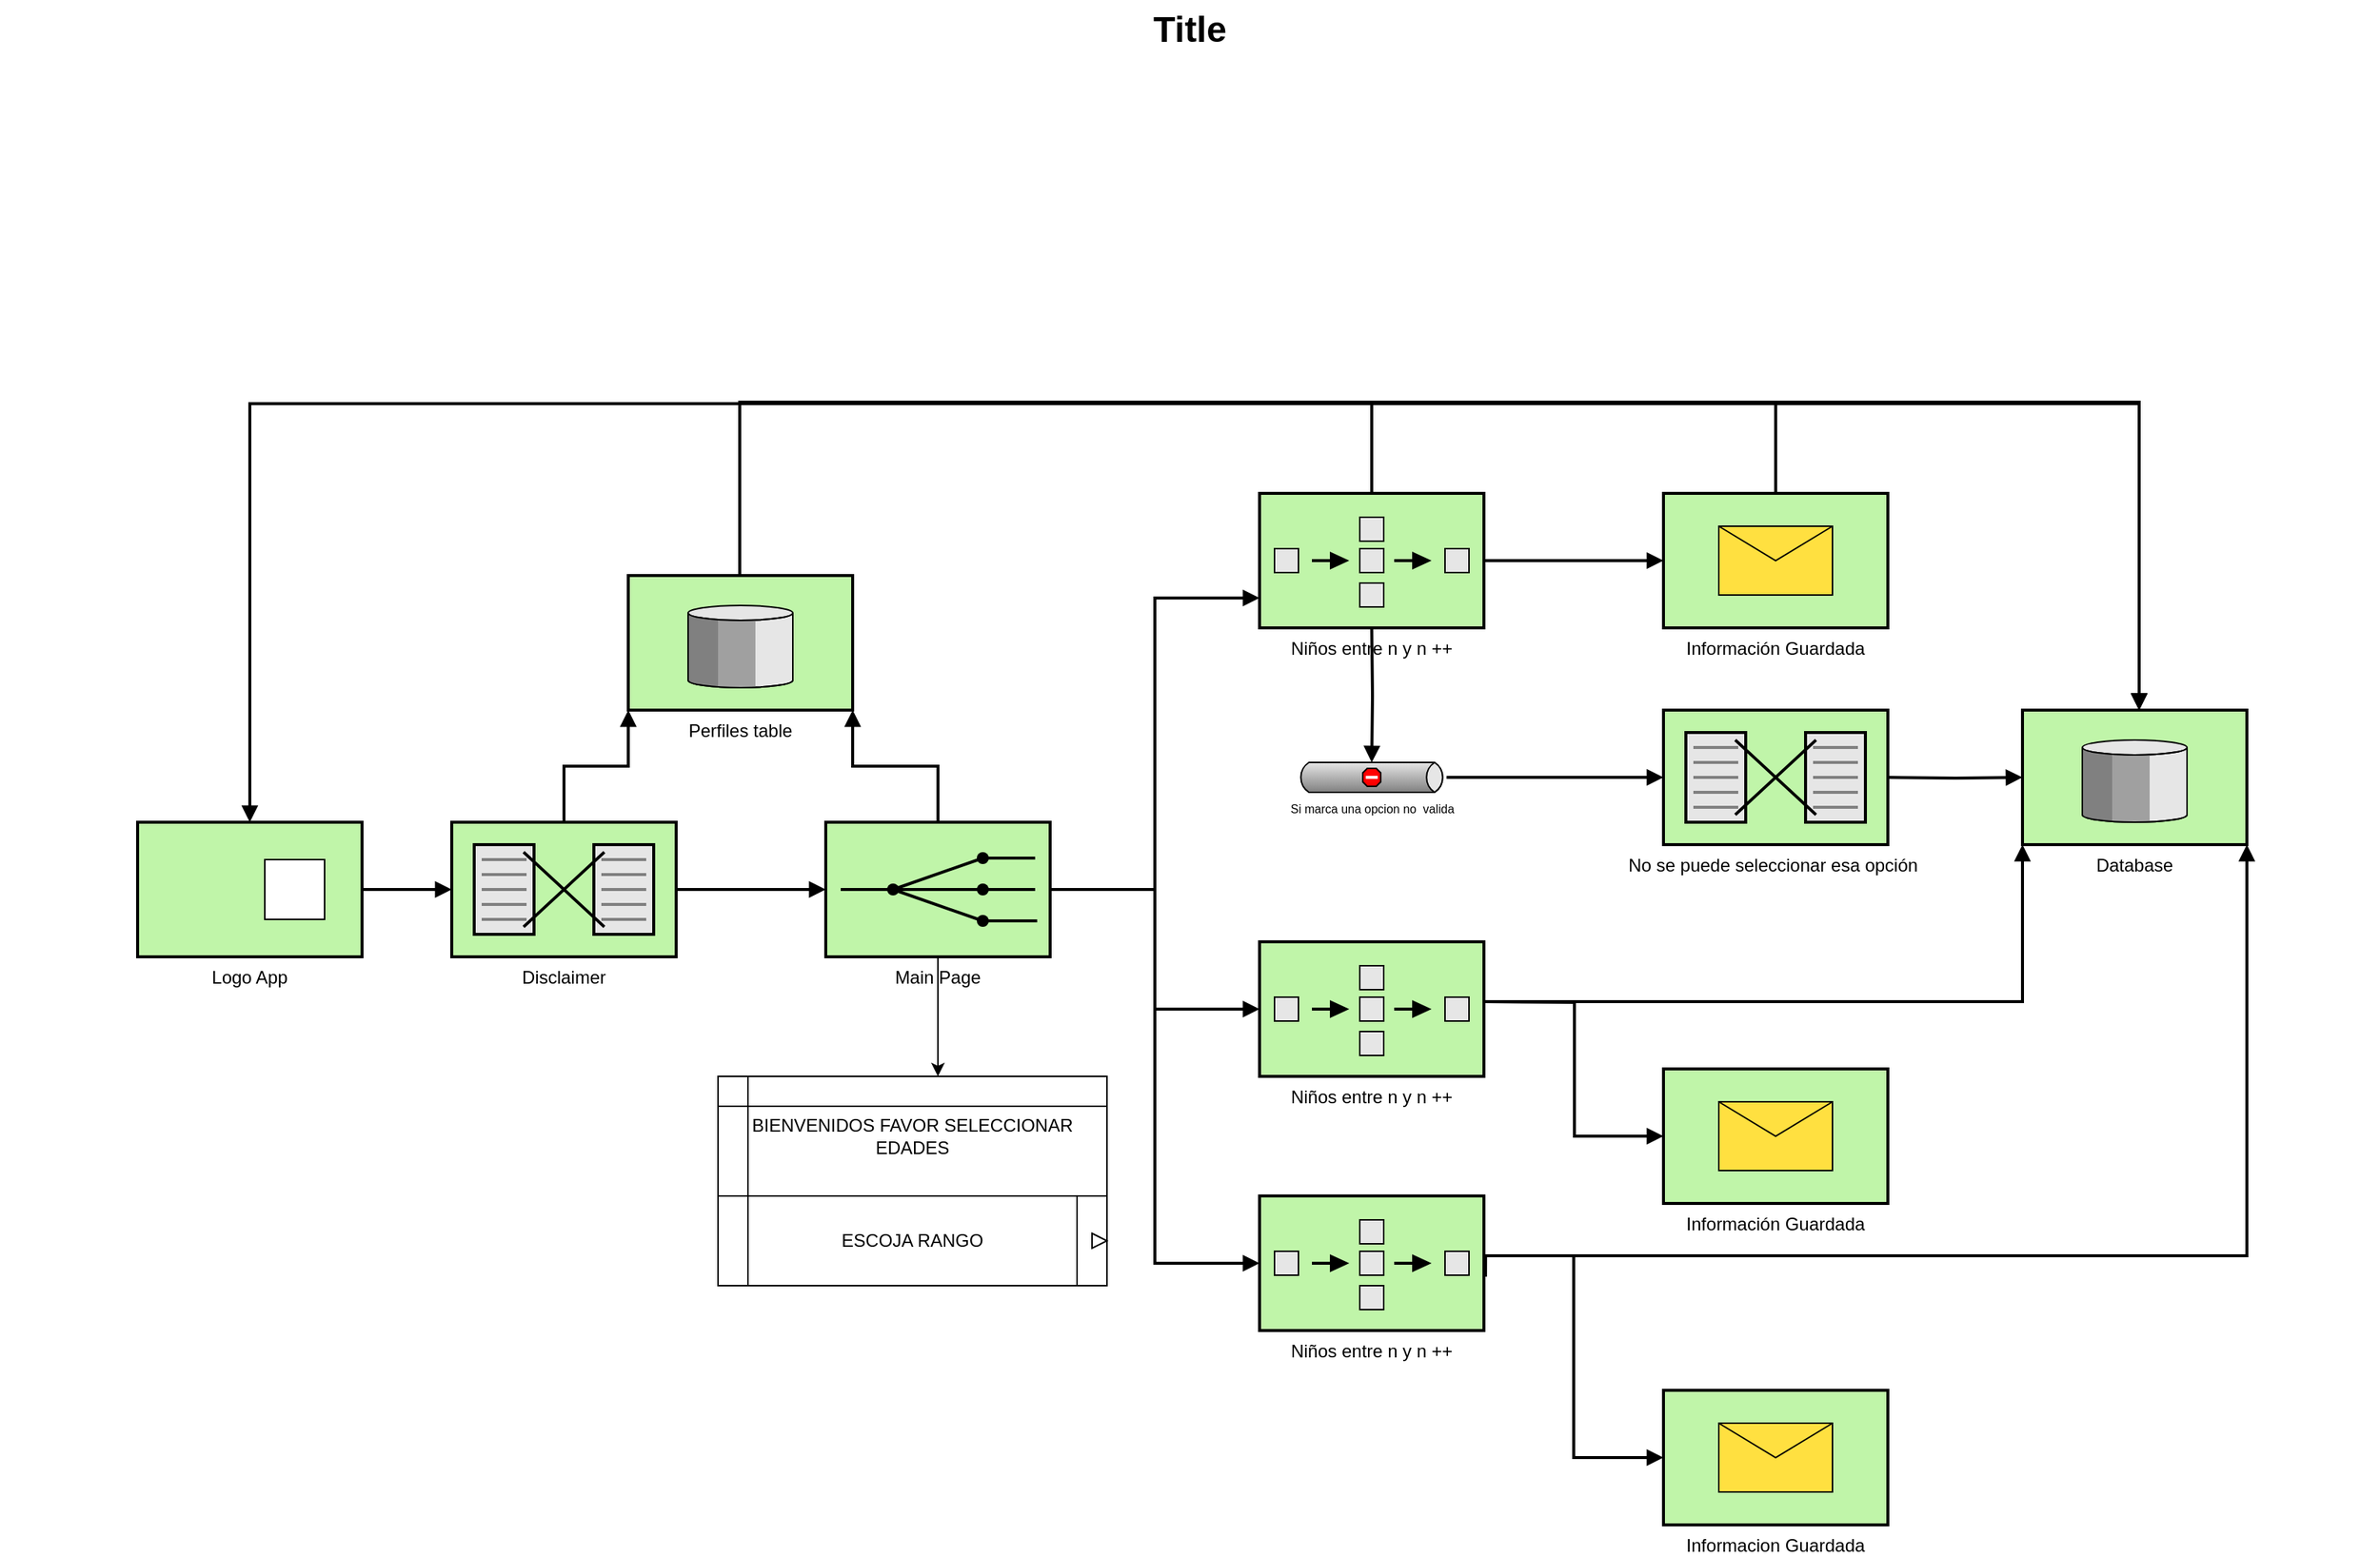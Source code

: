 <mxfile version="13.0.3" type="device"><diagram name="Page-1" id="74b105a0-9070-1c63-61bc-23e55f88626e"><mxGraphModel dx="1955" dy="979" grid="1" gridSize="10" guides="1" tooltips="1" connect="1" arrows="1" fold="1" page="1" pageScale="1.5" pageWidth="1169" pageHeight="826" background="none" math="0" shadow="0"><root><mxCell id="0" style=";html=1;"/><mxCell id="1" style=";html=1;" parent="0"/><mxCell id="10b056a9c633e61c-18" style="edgeStyle=orthogonalEdgeStyle;rounded=0;html=1;endArrow=block;endFill=1;jettySize=auto;orthogonalLoop=1;strokeWidth=2;startArrow=none;startFill=0;" parent="1" source="10b056a9c633e61c-1" target="10b056a9c633e61c-2" edge="1"><mxGeometry relative="1" as="geometry"/></mxCell><mxCell id="10b056a9c633e61c-1" value="Disclaimer" style="strokeWidth=2;dashed=0;align=center;fontSize=12;shape=mxgraph.eip.message_translator;fillColor=#c0f5a9;verticalLabelPosition=bottom;verticalAlign=top;" parent="1" vertex="1"><mxGeometry x="382" y="590" width="150" height="90" as="geometry"/></mxCell><mxCell id="10b056a9c633e61c-19" style="edgeStyle=orthogonalEdgeStyle;rounded=0;html=1;endArrow=block;endFill=1;jettySize=auto;orthogonalLoop=1;strokeWidth=2;startArrow=none;startFill=0;" parent="1" source="10b056a9c633e61c-2" edge="1"><mxGeometry relative="1" as="geometry"><Array as="points"><mxPoint x="852" y="635"/><mxPoint x="852" y="440"/></Array><mxPoint x="922" y="440" as="targetPoint"/></mxGeometry></mxCell><mxCell id="10b056a9c633e61c-20" style="edgeStyle=orthogonalEdgeStyle;rounded=0;html=1;endArrow=block;endFill=1;jettySize=auto;orthogonalLoop=1;strokeWidth=2;startArrow=none;startFill=0;" parent="1" source="10b056a9c633e61c-2" target="10b056a9c633e61c-8" edge="1"><mxGeometry relative="1" as="geometry"/></mxCell><mxCell id="10b056a9c633e61c-21" style="edgeStyle=orthogonalEdgeStyle;rounded=0;html=1;endArrow=block;endFill=1;jettySize=auto;orthogonalLoop=1;strokeWidth=2;startArrow=none;startFill=0;" parent="1" source="10b056a9c633e61c-2" target="10b056a9c633e61c-14" edge="1"><mxGeometry relative="1" as="geometry"><Array as="points"><mxPoint x="852" y="635"/><mxPoint x="852" y="885"/></Array></mxGeometry></mxCell><mxCell id="ZuFe7IqVEkRw6vyHe6FR-4" value="" style="edgeStyle=orthogonalEdgeStyle;rounded=0;orthogonalLoop=1;jettySize=auto;html=1;" edge="1" parent="1" source="10b056a9c633e61c-2"><mxGeometry relative="1" as="geometry"><mxPoint x="707" y="760" as="targetPoint"/></mxGeometry></mxCell><mxCell id="10b056a9c633e61c-2" value="Main Page" style="strokeWidth=2;dashed=0;align=center;fontSize=12;fillColor=#c0f5a9;verticalLabelPosition=bottom;verticalAlign=top;shape=mxgraph.eip.recipient_list;" parent="1" vertex="1"><mxGeometry x="632" y="590" width="150" height="90" as="geometry"/></mxCell><mxCell id="10b056a9c633e61c-17" style="edgeStyle=orthogonalEdgeStyle;rounded=0;html=1;endArrow=block;endFill=1;jettySize=auto;orthogonalLoop=1;strokeWidth=2;startArrow=none;startFill=0;" parent="1" source="10b056a9c633e61c-4" target="10b056a9c633e61c-1" edge="1"><mxGeometry relative="1" as="geometry"/></mxCell><mxCell id="10b056a9c633e61c-4" value="Logo App" style="strokeWidth=2;dashed=0;align=center;fontSize=12;shape=rect;verticalLabelPosition=bottom;verticalAlign=top;fillColor=#c0f5a9" parent="1" vertex="1"><mxGeometry x="172" y="590" width="150" height="90" as="geometry"/></mxCell><mxCell id="10b056a9c633e61c-5" value="" style="strokeWidth=1;dashed=0;align=center;fontSize=8;shape=rect;fillColor=#ffffff;strokeColor=#000000;" parent="10b056a9c633e61c-4" vertex="1"><mxGeometry x="85" y="25" width="40" height="40" as="geometry"/></mxCell><mxCell id="10b056a9c633e61c-22" style="edgeStyle=orthogonalEdgeStyle;rounded=0;html=1;endArrow=block;endFill=1;jettySize=auto;orthogonalLoop=1;strokeWidth=2;startArrow=none;startFill=0;" parent="1" edge="1"><mxGeometry relative="1" as="geometry"><mxPoint x="1072" y="415" as="sourcePoint"/><mxPoint x="1192" y="415" as="targetPoint"/><Array as="points"><mxPoint x="1150" y="415"/><mxPoint x="1150" y="415"/></Array></mxGeometry></mxCell><mxCell id="10b056a9c633e61c-25" style="edgeStyle=orthogonalEdgeStyle;rounded=0;html=1;endArrow=block;endFill=1;jettySize=auto;orthogonalLoop=1;strokeWidth=2;startArrow=none;startFill=0;" parent="1" target="10b056a9c633e61c-12" edge="1"><mxGeometry relative="1" as="geometry"><mxPoint x="997" y="460" as="sourcePoint"/></mxGeometry></mxCell><mxCell id="10b056a9c633e61c-28" style="edgeStyle=orthogonalEdgeStyle;rounded=0;html=1;endArrow=block;endFill=1;jettySize=auto;orthogonalLoop=1;strokeWidth=2;startArrow=none;startFill=0;" parent="1" target="10b056a9c633e61c-4" edge="1"><mxGeometry relative="1" as="geometry"><Array as="points"><mxPoint x="1267" y="310"/><mxPoint x="247" y="310"/></Array><mxPoint x="1267" y="370" as="sourcePoint"/></mxGeometry></mxCell><mxCell id="10b056a9c633e61c-23" style="edgeStyle=orthogonalEdgeStyle;rounded=0;html=1;endArrow=block;endFill=1;jettySize=auto;orthogonalLoop=1;strokeWidth=2;startArrow=none;startFill=0;entryX=0;entryY=0.5;entryDx=0;entryDy=0;entryPerimeter=0;" parent="1" target="ZuFe7IqVEkRw6vyHe6FR-22" edge="1"><mxGeometry relative="1" as="geometry"><mxPoint x="1072" y="710" as="sourcePoint"/><mxPoint x="1192" y="715" as="targetPoint"/></mxGeometry></mxCell><mxCell id="10b056a9c633e61c-8" value="Niños entre n y n ++" style="strokeWidth=2;dashed=0;align=center;fontSize=12;shape=rect;verticalLabelPosition=bottom;verticalAlign=top;fillColor=#c0f5a9" parent="1" vertex="1"><mxGeometry x="922" y="670" width="150" height="90" as="geometry"/></mxCell><mxCell id="10b056a9c633e61c-9" value="" style="strokeWidth=1;dashed=0;align=center;fontSize=8;shape=rect" parent="10b056a9c633e61c-8" vertex="1"><mxGeometry x="85" y="25" width="40" height="40" as="geometry"/></mxCell><mxCell id="ZuFe7IqVEkRw6vyHe6FR-17" value="" style="strokeWidth=2;dashed=0;align=center;fontSize=12;fillColor=#c0f5a9;verticalLabelPosition=bottom;verticalAlign=top;shape=mxgraph.eip.composed_message_processor;" vertex="1" parent="10b056a9c633e61c-8"><mxGeometry width="150" height="90" as="geometry"/></mxCell><mxCell id="10b056a9c633e61c-26" style="edgeStyle=orthogonalEdgeStyle;rounded=0;html=1;endArrow=block;endFill=1;jettySize=auto;orthogonalLoop=1;strokeWidth=2;startArrow=none;startFill=0;" parent="1" source="10b056a9c633e61c-12" edge="1"><mxGeometry relative="1" as="geometry"><mxPoint x="1192" y="560" as="targetPoint"/></mxGeometry></mxCell><mxCell id="10b056a9c633e61c-12" value="Si marca una opcion no&amp;nbsp; valida" style="strokeWidth=1;dashed=0;align=center;html=1;fontSize=8;shape=mxgraph.eip.deadLetterChannel;verticalLabelPosition=bottom;labelBackgroundColor=#ffffff;verticalAlign=top;" parent="1" vertex="1"><mxGeometry x="947" y="550" width="100" height="20" as="geometry"/></mxCell><mxCell id="10b056a9c633e61c-27" style="edgeStyle=orthogonalEdgeStyle;rounded=0;html=1;endArrow=block;endFill=1;jettySize=auto;orthogonalLoop=1;strokeWidth=2;startArrow=none;startFill=0;" parent="1" target="10b056a9c633e61c-15" edge="1"><mxGeometry relative="1" as="geometry"><mxPoint x="1342" y="560" as="sourcePoint"/></mxGeometry></mxCell><mxCell id="10b056a9c633e61c-24" style="edgeStyle=orthogonalEdgeStyle;rounded=0;html=1;endArrow=block;endFill=1;jettySize=auto;orthogonalLoop=1;strokeWidth=2;startArrow=none;startFill=0;entryX=0;entryY=0.5;entryDx=0;entryDy=0;entryPerimeter=0;" parent="1" source="10b056a9c633e61c-14" target="ZuFe7IqVEkRw6vyHe6FR-20" edge="1"><mxGeometry relative="1" as="geometry"><mxPoint x="1192" y="885" as="targetPoint"/><Array as="points"><mxPoint x="1132" y="880"/><mxPoint x="1132" y="1015"/></Array></mxGeometry></mxCell><mxCell id="10b056a9c633e61c-14" value="Niños entre n y n ++" style="strokeWidth=2;dashed=0;align=center;fontSize=12;fillColor=#c0f5a9;verticalLabelPosition=bottom;verticalAlign=top;shape=mxgraph.eip.composed_message_processor;" parent="1" vertex="1"><mxGeometry x="922" y="840" width="150" height="90" as="geometry"/></mxCell><mxCell id="10b056a9c633e61c-15" value="Database" style="strokeWidth=2;dashed=0;align=center;fontSize=12;verticalLabelPosition=bottom;verticalAlign=top;shape=mxgraph.eip.message_store;fillColor=#c0f5a9" parent="1" vertex="1"><mxGeometry x="1432" y="515" width="150" height="90" as="geometry"/></mxCell><mxCell id="10b056a9c633e61c-30" value="Title" style="text;strokeColor=none;fillColor=none;html=1;fontSize=24;fontStyle=1;verticalAlign=middle;align=center;" parent="1" vertex="1"><mxGeometry x="80" y="40" width="1590" height="40" as="geometry"/></mxCell><mxCell id="ZuFe7IqVEkRw6vyHe6FR-5" value="BIENVENIDOS FAVOR SELECCIONAR EDADES&lt;br&gt;" style="shape=internalStorage;whiteSpace=wrap;html=1;backgroundOutline=1;" vertex="1" parent="1"><mxGeometry x="560" y="760" width="260" height="80" as="geometry"/></mxCell><mxCell id="ZuFe7IqVEkRw6vyHe6FR-6" value="ESCOJA RANGO" style="shape=process;whiteSpace=wrap;html=1;backgroundOutline=1;size=0.077;" vertex="1" parent="1"><mxGeometry x="560" y="840" width="260" height="60" as="geometry"/></mxCell><mxCell id="ZuFe7IqVEkRw6vyHe6FR-9" value="" style="triangle;whiteSpace=wrap;html=1;" vertex="1" parent="1"><mxGeometry x="810" y="865" width="10" height="10" as="geometry"/></mxCell><mxCell id="ZuFe7IqVEkRw6vyHe6FR-14" style="edgeStyle=orthogonalEdgeStyle;rounded=0;html=1;endArrow=block;endFill=1;jettySize=auto;orthogonalLoop=1;strokeWidth=2;startArrow=none;startFill=0;" edge="1" parent="1"><mxGeometry relative="1" as="geometry"><Array as="points"><mxPoint x="247" y="586"/><mxPoint x="247" y="310"/><mxPoint x="1510" y="310"/></Array><mxPoint x="247" y="580" as="sourcePoint"/><mxPoint x="1510" y="515" as="targetPoint"/></mxGeometry></mxCell><mxCell id="ZuFe7IqVEkRw6vyHe6FR-15" value="Niños entre n y n ++" style="strokeWidth=2;dashed=0;align=center;fontSize=12;fillColor=#c0f5a9;verticalLabelPosition=bottom;verticalAlign=top;shape=mxgraph.eip.composed_message_processor;" vertex="1" parent="1"><mxGeometry x="922" y="370" width="150" height="90" as="geometry"/></mxCell><mxCell id="ZuFe7IqVEkRw6vyHe6FR-18" value="No se puede seleccionar esa opción " style="strokeWidth=2;dashed=0;align=center;fontSize=12;shape=mxgraph.eip.message_translator;fillColor=#c0f5a9;verticalLabelPosition=bottom;verticalAlign=top;" vertex="1" parent="1"><mxGeometry x="1192" y="515" width="150" height="90" as="geometry"/></mxCell><mxCell id="ZuFe7IqVEkRw6vyHe6FR-20" value="Informacion Guardada" style="strokeWidth=2;dashed=0;align=center;fontSize=12;fillColor=#c0f5a9;verticalLabelPosition=bottom;verticalAlign=top;shape=mxgraph.eip.envelope_wrapper;" vertex="1" parent="1"><mxGeometry x="1192" y="970" width="150" height="90" as="geometry"/></mxCell><mxCell id="ZuFe7IqVEkRw6vyHe6FR-21" value="Información Guardada" style="strokeWidth=2;dashed=0;align=center;fontSize=12;fillColor=#c0f5a9;verticalLabelPosition=bottom;verticalAlign=top;shape=mxgraph.eip.envelope_wrapper;" vertex="1" parent="1"><mxGeometry x="1192" y="370" width="150" height="90" as="geometry"/></mxCell><mxCell id="ZuFe7IqVEkRw6vyHe6FR-22" value="Información Guardada" style="strokeWidth=2;dashed=0;align=center;fontSize=12;fillColor=#c0f5a9;verticalLabelPosition=bottom;verticalAlign=top;shape=mxgraph.eip.envelope_wrapper;" vertex="1" parent="1"><mxGeometry x="1192" y="755" width="150" height="90" as="geometry"/></mxCell><mxCell id="ZuFe7IqVEkRw6vyHe6FR-27" style="edgeStyle=orthogonalEdgeStyle;rounded=0;html=1;endArrow=block;endFill=1;jettySize=auto;orthogonalLoop=1;strokeWidth=2;startArrow=none;startFill=0;exitX=0.5;exitY=0;exitDx=0;exitDy=0;exitPerimeter=0;" edge="1" parent="1" source="ZuFe7IqVEkRw6vyHe6FR-15"><mxGeometry relative="1" as="geometry"><Array as="points"><mxPoint x="997" y="310"/><mxPoint x="1510" y="310"/><mxPoint x="1510" y="515"/></Array><mxPoint x="267" y="600" as="sourcePoint"/><mxPoint x="1510" y="515" as="targetPoint"/></mxGeometry></mxCell><mxCell id="ZuFe7IqVEkRw6vyHe6FR-29" style="edgeStyle=orthogonalEdgeStyle;rounded=0;html=1;endArrow=block;endFill=1;jettySize=auto;orthogonalLoop=1;strokeWidth=2;startArrow=none;startFill=0;exitX=1;exitY=0.5;exitDx=0;exitDy=0;exitPerimeter=0;entryX=0;entryY=1;entryDx=0;entryDy=0;entryPerimeter=0;" edge="1" parent="1" source="ZuFe7IqVEkRw6vyHe6FR-17" target="10b056a9c633e61c-15"><mxGeometry relative="1" as="geometry"><Array as="points"><mxPoint x="1072" y="710"/><mxPoint x="1432" y="710"/></Array><mxPoint x="1342" y="710" as="sourcePoint"/><mxPoint x="1822" y="855" as="targetPoint"/></mxGeometry></mxCell><mxCell id="ZuFe7IqVEkRw6vyHe6FR-30" style="edgeStyle=orthogonalEdgeStyle;rounded=0;html=1;endArrow=block;endFill=1;jettySize=auto;orthogonalLoop=1;strokeWidth=2;startArrow=none;startFill=0;exitX=1.007;exitY=0.6;exitDx=0;exitDy=0;exitPerimeter=0;entryX=1;entryY=1;entryDx=0;entryDy=0;entryPerimeter=0;" edge="1" parent="1" source="10b056a9c633e61c-14" target="10b056a9c633e61c-15"><mxGeometry relative="1" as="geometry"><Array as="points"><mxPoint x="1073" y="880"/><mxPoint x="1582" y="880"/></Array><mxPoint x="1220" y="895" as="sourcePoint"/><mxPoint x="1590" y="660" as="targetPoint"/></mxGeometry></mxCell><mxCell id="ZuFe7IqVEkRw6vyHe6FR-31" value="Perfiles table" style="strokeWidth=2;dashed=0;align=center;fontSize=12;verticalLabelPosition=bottom;verticalAlign=top;shape=mxgraph.eip.message_store;fillColor=#c0f5a9" vertex="1" parent="1"><mxGeometry x="500" y="425" width="150" height="90" as="geometry"/></mxCell><mxCell id="ZuFe7IqVEkRw6vyHe6FR-32" style="edgeStyle=orthogonalEdgeStyle;rounded=0;html=1;endArrow=block;endFill=1;jettySize=auto;orthogonalLoop=1;strokeWidth=2;startArrow=none;startFill=0;entryX=0;entryY=1;entryDx=0;entryDy=0;entryPerimeter=0;exitX=0.5;exitY=0;exitDx=0;exitDy=0;exitPerimeter=0;" edge="1" parent="1" source="10b056a9c633e61c-1" target="ZuFe7IqVEkRw6vyHe6FR-31"><mxGeometry relative="1" as="geometry"><mxPoint x="542" y="645" as="sourcePoint"/><mxPoint x="642" y="645" as="targetPoint"/></mxGeometry></mxCell><mxCell id="ZuFe7IqVEkRw6vyHe6FR-33" style="edgeStyle=orthogonalEdgeStyle;rounded=0;html=1;endArrow=block;endFill=1;jettySize=auto;orthogonalLoop=1;strokeWidth=2;startArrow=none;startFill=0;entryX=1;entryY=1;entryDx=0;entryDy=0;entryPerimeter=0;exitX=0.5;exitY=0;exitDx=0;exitDy=0;exitPerimeter=0;" edge="1" parent="1" source="10b056a9c633e61c-2" target="ZuFe7IqVEkRw6vyHe6FR-31"><mxGeometry relative="1" as="geometry"><mxPoint x="532" y="590" as="sourcePoint"/><mxPoint x="660" y="515" as="targetPoint"/></mxGeometry></mxCell><mxCell id="ZuFe7IqVEkRw6vyHe6FR-36" style="edgeStyle=orthogonalEdgeStyle;rounded=0;html=1;endArrow=block;endFill=1;jettySize=auto;orthogonalLoop=1;strokeWidth=2;startArrow=none;startFill=0;" edge="1" parent="1"><mxGeometry relative="1" as="geometry"><mxPoint x="574.5" y="424" as="sourcePoint"/><mxPoint x="1510" y="515" as="targetPoint"/><Array as="points"><mxPoint x="574" y="309"/><mxPoint x="1510" y="309"/><mxPoint x="1510" y="515"/></Array></mxGeometry></mxCell></root></mxGraphModel></diagram></mxfile>